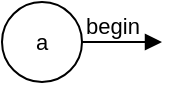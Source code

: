 <mxfile version="24.7.6" pages="5">
  <diagram id="Dt4wjNWieyJKgJcUcHfe" name="simple_event">
    <mxGraphModel dx="361" dy="209" grid="0" gridSize="10" guides="1" tooltips="1" connect="1" arrows="1" fold="1" page="0" pageScale="1" pageWidth="1200" pageHeight="1920" math="0" shadow="0">
      <root>
        <mxCell id="0" />
        <mxCell id="1" parent="0" />
        <mxCell id="BMSSNcOqun7ss-0o_jSP-1" style="edgeStyle=orthogonalEdgeStyle;rounded=0;orthogonalLoop=1;jettySize=auto;html=1;endArrow=block;endFill=1;" parent="1" source="BMSSNcOqun7ss-0o_jSP-3" edge="1">
          <mxGeometry relative="1" as="geometry">
            <mxPoint x="280" y="270" as="targetPoint" />
          </mxGeometry>
        </mxCell>
        <mxCell id="BMSSNcOqun7ss-0o_jSP-2" value="begin" style="edgeLabel;html=1;align=center;verticalAlign=middle;resizable=0;points=[];" parent="BMSSNcOqun7ss-0o_jSP-1" vertex="1" connectable="0">
          <mxGeometry x="0.195" y="-3" relative="1" as="geometry">
            <mxPoint x="-9" y="-12" as="offset" />
          </mxGeometry>
        </mxCell>
        <mxCell id="BMSSNcOqun7ss-0o_jSP-3" value="&lt;span style=&quot;font-size: 11px; text-wrap: nowrap;&quot;&gt;a&lt;/span&gt;" style="ellipse;whiteSpace=wrap;html=1;aspect=fixed;" parent="1" vertex="1">
          <mxGeometry x="200" y="250" width="40" height="40" as="geometry" />
        </mxCell>
      </root>
    </mxGraphModel>
  </diagram>
  <diagram name="sequence" id="yJSmkhsY5lY9JGR9UB3k">
    <mxGraphModel dx="794" dy="460" grid="0" gridSize="10" guides="1" tooltips="1" connect="1" arrows="1" fold="1" page="0" pageScale="1" pageWidth="1200" pageHeight="1920" math="0" shadow="0">
      <root>
        <mxCell id="0" />
        <mxCell id="1" parent="0" />
        <mxCell id="RDeuK3p27Ghsf5HxchCJ-2" style="edgeStyle=orthogonalEdgeStyle;rounded=0;orthogonalLoop=1;jettySize=auto;html=1;entryX=0;entryY=0.5;entryDx=0;entryDy=0;endArrow=block;endFill=1;" parent="1" source="RDeuK3p27Ghsf5HxchCJ-4" target="RDeuK3p27Ghsf5HxchCJ-7" edge="1">
          <mxGeometry relative="1" as="geometry" />
        </mxCell>
        <mxCell id="RDeuK3p27Ghsf5HxchCJ-3" value="begin" style="edgeLabel;html=1;align=center;verticalAlign=middle;resizable=0;points=[];" parent="RDeuK3p27Ghsf5HxchCJ-2" vertex="1" connectable="0">
          <mxGeometry x="0.195" y="-3" relative="1" as="geometry">
            <mxPoint x="5" y="-11" as="offset" />
          </mxGeometry>
        </mxCell>
        <mxCell id="RDeuK3p27Ghsf5HxchCJ-4" value="a" style="ellipse;whiteSpace=wrap;html=1;aspect=fixed;" parent="1" vertex="1">
          <mxGeometry x="200" y="250" width="40" height="40" as="geometry" />
        </mxCell>
        <mxCell id="RDeuK3p27Ghsf5HxchCJ-5" style="edgeStyle=orthogonalEdgeStyle;rounded=0;orthogonalLoop=1;jettySize=auto;html=1;entryX=0;entryY=0.5;entryDx=0;entryDy=0;endArrow=block;endFill=1;" parent="1" source="RDeuK3p27Ghsf5HxchCJ-7" edge="1">
          <mxGeometry relative="1" as="geometry">
            <mxPoint x="346" y="270" as="targetPoint" />
          </mxGeometry>
        </mxCell>
        <mxCell id="RDeuK3p27Ghsf5HxchCJ-6" value="b" style="edgeLabel;html=1;align=center;verticalAlign=middle;resizable=0;points=[];" parent="RDeuK3p27Ghsf5HxchCJ-5" vertex="1" connectable="0">
          <mxGeometry x="0.195" y="1" relative="1" as="geometry">
            <mxPoint x="-8" y="-7" as="offset" />
          </mxGeometry>
        </mxCell>
        <mxCell id="RDeuK3p27Ghsf5HxchCJ-7" value="" style="ellipse;whiteSpace=wrap;html=1;aspect=fixed;" parent="1" vertex="1">
          <mxGeometry x="276" y="250" width="40" height="40" as="geometry" />
        </mxCell>
      </root>
    </mxGraphModel>
  </diagram>
  <diagram id="nJh--e99j4ZvcFFyMldi" name="or">
    <mxGraphModel dx="294" dy="170" grid="0" gridSize="10" guides="1" tooltips="1" connect="1" arrows="1" fold="1" page="0" pageScale="1" pageWidth="1200" pageHeight="1920" math="0" shadow="0">
      <root>
        <mxCell id="0" />
        <mxCell id="1" parent="0" />
        <mxCell id="o_tw6J-xxkqOj1RT8k4R-7" style="edgeStyle=orthogonalEdgeStyle;rounded=0;orthogonalLoop=1;jettySize=auto;html=1;exitX=1;exitY=1;exitDx=0;exitDy=0;curved=1;" edge="1" parent="1" source="o_tw6J-xxkqOj1RT8k4R-3">
          <mxGeometry relative="1" as="geometry">
            <mxPoint x="170" y="205" as="targetPoint" />
            <Array as="points">
              <mxPoint x="122" y="205" />
              <mxPoint x="170" y="205" />
            </Array>
          </mxGeometry>
        </mxCell>
        <mxCell id="o_tw6J-xxkqOj1RT8k4R-9" value="b" style="edgeLabel;html=1;align=center;verticalAlign=middle;resizable=0;points=[];" vertex="1" connectable="0" parent="o_tw6J-xxkqOj1RT8k4R-7">
          <mxGeometry x="0.019" y="3" relative="1" as="geometry">
            <mxPoint x="5" y="-6" as="offset" />
          </mxGeometry>
        </mxCell>
        <mxCell id="o_tw6J-xxkqOj1RT8k4R-8" value="a" style="edgeStyle=orthogonalEdgeStyle;rounded=0;orthogonalLoop=1;jettySize=auto;html=1;exitX=1;exitY=0;exitDx=0;exitDy=0;curved=1;" edge="1" parent="1" source="o_tw6J-xxkqOj1RT8k4R-3">
          <mxGeometry x="0.276" y="10" relative="1" as="geometry">
            <mxPoint x="170" y="153" as="targetPoint" />
            <Array as="points">
              <mxPoint x="122" y="153" />
              <mxPoint x="156" y="153" />
            </Array>
            <mxPoint as="offset" />
          </mxGeometry>
        </mxCell>
        <mxCell id="o_tw6J-xxkqOj1RT8k4R-3" value="" style="ellipse;whiteSpace=wrap;html=1;aspect=fixed;" vertex="1" parent="1">
          <mxGeometry x="88" y="160" width="40" height="40" as="geometry" />
        </mxCell>
      </root>
    </mxGraphModel>
  </diagram>
  <diagram id="sIlIL4hKgF5bbz6QYlAe" name="kleene">
    <mxGraphModel dx="318" dy="184" grid="0" gridSize="10" guides="1" tooltips="1" connect="1" arrows="1" fold="1" page="0" pageScale="1" pageWidth="1200" pageHeight="1920" math="0" shadow="0">
      <root>
        <mxCell id="0" />
        <mxCell id="1" parent="0" />
        <mxCell id="0_uetY30Ue6XtvWou8HO-4" style="edgeStyle=orthogonalEdgeStyle;rounded=0;orthogonalLoop=1;jettySize=auto;html=1;entryX=0;entryY=0.5;entryDx=0;entryDy=0;endArrow=block;endFill=1;" edge="1" parent="1" source="0_uetY30Ue6XtvWou8HO-6">
          <mxGeometry relative="1" as="geometry">
            <mxPoint x="340" y="270" as="targetPoint" />
          </mxGeometry>
        </mxCell>
        <mxCell id="0_uetY30Ue6XtvWou8HO-5" value="&lt;span style=&quot;color: rgb(32, 33, 36); font-family: &amp;quot;Google Sans&amp;quot;, Arial, sans-serif; text-align: left; text-wrap: wrap;&quot;&gt;ε&lt;/span&gt;" style="edgeLabel;html=1;align=center;verticalAlign=middle;resizable=0;points=[];" vertex="1" connectable="0" parent="0_uetY30Ue6XtvWou8HO-4">
          <mxGeometry x="0.195" y="1" relative="1" as="geometry">
            <mxPoint x="-7" y="-7" as="offset" />
          </mxGeometry>
        </mxCell>
        <mxCell id="0_uetY30Ue6XtvWou8HO-6" value="" style="ellipse;whiteSpace=wrap;html=1;aspect=fixed;" vertex="1" parent="1">
          <mxGeometry x="270" y="250" width="40" height="40" as="geometry" />
        </mxCell>
        <mxCell id="0_uetY30Ue6XtvWou8HO-12" style="edgeStyle=orthogonalEdgeStyle;rounded=0;orthogonalLoop=1;jettySize=auto;html=1;exitX=0;exitY=0;exitDx=0;exitDy=0;entryX=1;entryY=0;entryDx=0;entryDy=0;curved=1;endArrow=block;endFill=1;" edge="1" parent="1" source="0_uetY30Ue6XtvWou8HO-6" target="0_uetY30Ue6XtvWou8HO-6">
          <mxGeometry relative="1" as="geometry">
            <Array as="points">
              <mxPoint x="276" y="235" />
              <mxPoint x="304" y="235" />
            </Array>
          </mxGeometry>
        </mxCell>
        <mxCell id="0_uetY30Ue6XtvWou8HO-13" value="a" style="edgeLabel;html=1;align=center;verticalAlign=middle;resizable=0;points=[];" vertex="1" connectable="0" parent="0_uetY30Ue6XtvWou8HO-12">
          <mxGeometry x="0.02" relative="1" as="geometry">
            <mxPoint y="-8" as="offset" />
          </mxGeometry>
        </mxCell>
      </root>
    </mxGraphModel>
  </diagram>
  <diagram id="Y68wbm5Iglbih3V4Ec4j" name="basic_automaton">
    <mxGraphModel dx="512" dy="297" grid="0" gridSize="10" guides="1" tooltips="1" connect="1" arrows="1" fold="1" page="0" pageScale="1" pageWidth="1200" pageHeight="1920" math="1" shadow="0">
      <root>
        <mxCell id="0" />
        <mxCell id="1" parent="0" />
        <mxCell id="FDLPJOFQr5VUaEmehPKr-1" style="edgeStyle=orthogonalEdgeStyle;rounded=0;orthogonalLoop=1;jettySize=auto;html=1;entryX=0;entryY=0.5;entryDx=0;entryDy=0;endArrow=block;endFill=1;" edge="1" parent="1" source="FDLPJOFQr5VUaEmehPKr-3">
          <mxGeometry relative="1" as="geometry">
            <mxPoint x="270" y="270" as="targetPoint" />
          </mxGeometry>
        </mxCell>
        <mxCell id="FDLPJOFQr5VUaEmehPKr-2" value="`a`" style="edgeLabel;html=1;align=center;verticalAlign=middle;resizable=0;points=[];" vertex="1" connectable="0" parent="FDLPJOFQr5VUaEmehPKr-1">
          <mxGeometry x="0.195" y="-3" relative="1" as="geometry">
            <mxPoint x="-7" y="-11" as="offset" />
          </mxGeometry>
        </mxCell>
        <mxCell id="FDLPJOFQr5VUaEmehPKr-3" value="" style="ellipse;whiteSpace=wrap;html=1;aspect=fixed;" vertex="1" parent="1">
          <mxGeometry x="200" y="250" width="40" height="40" as="geometry" />
        </mxCell>
        <mxCell id="1gTkCScwurU02SMvg4A1-1" style="edgeStyle=orthogonalEdgeStyle;rounded=0;orthogonalLoop=1;jettySize=auto;html=1;entryX=0;entryY=0.5;entryDx=0;entryDy=0;endArrow=block;endFill=1;" edge="1" parent="1" source="1gTkCScwurU02SMvg4A1-3" target="1gTkCScwurU02SMvg4A1-6">
          <mxGeometry relative="1" as="geometry" />
        </mxCell>
        <mxCell id="1gTkCScwurU02SMvg4A1-2" value="`a`" style="edgeLabel;html=1;align=center;verticalAlign=middle;resizable=0;points=[];" vertex="1" connectable="0" parent="1gTkCScwurU02SMvg4A1-1">
          <mxGeometry x="0.195" y="-3" relative="1" as="geometry">
            <mxPoint x="1" y="-6" as="offset" />
          </mxGeometry>
        </mxCell>
        <mxCell id="1gTkCScwurU02SMvg4A1-3" value="" style="ellipse;whiteSpace=wrap;html=1;aspect=fixed;" vertex="1" parent="1">
          <mxGeometry x="320" y="250" width="40" height="40" as="geometry" />
        </mxCell>
        <mxCell id="1gTkCScwurU02SMvg4A1-4" style="edgeStyle=orthogonalEdgeStyle;rounded=0;orthogonalLoop=1;jettySize=auto;html=1;entryX=0;entryY=0.5;entryDx=0;entryDy=0;endArrow=block;endFill=1;" edge="1" parent="1" source="1gTkCScwurU02SMvg4A1-6">
          <mxGeometry relative="1" as="geometry">
            <mxPoint x="460" y="270" as="targetPoint" />
          </mxGeometry>
        </mxCell>
        <mxCell id="1gTkCScwurU02SMvg4A1-5" value="`b`" style="edgeLabel;html=1;align=center;verticalAlign=middle;resizable=0;points=[];" vertex="1" connectable="0" parent="1gTkCScwurU02SMvg4A1-4">
          <mxGeometry x="0.195" y="1" relative="1" as="geometry">
            <mxPoint x="-8" y="-7" as="offset" />
          </mxGeometry>
        </mxCell>
        <mxCell id="1gTkCScwurU02SMvg4A1-6" value="" style="ellipse;whiteSpace=wrap;html=1;aspect=fixed;" vertex="1" parent="1">
          <mxGeometry x="390" y="250" width="40" height="40" as="geometry" />
        </mxCell>
        <mxCell id="jrPcwFwn2S9WiEkVr6m3-1" style="edgeStyle=orthogonalEdgeStyle;rounded=0;orthogonalLoop=1;jettySize=auto;html=1;exitX=1;exitY=1;exitDx=0;exitDy=0;curved=1;" edge="1" parent="1" source="jrPcwFwn2S9WiEkVr6m3-4">
          <mxGeometry relative="1" as="geometry">
            <mxPoint x="282" y="399" as="targetPoint" />
            <Array as="points">
              <mxPoint x="234" y="399" />
              <mxPoint x="282" y="399" />
            </Array>
          </mxGeometry>
        </mxCell>
        <mxCell id="jrPcwFwn2S9WiEkVr6m3-2" value="`b`" style="edgeLabel;html=1;align=center;verticalAlign=middle;resizable=0;points=[];" vertex="1" connectable="0" parent="jrPcwFwn2S9WiEkVr6m3-1">
          <mxGeometry x="0.019" y="3" relative="1" as="geometry">
            <mxPoint x="5" y="-6" as="offset" />
          </mxGeometry>
        </mxCell>
        <mxCell id="jrPcwFwn2S9WiEkVr6m3-3" value="`a`" style="edgeStyle=orthogonalEdgeStyle;rounded=0;orthogonalLoop=1;jettySize=auto;html=1;exitX=1;exitY=0;exitDx=0;exitDy=0;curved=1;" edge="1" parent="1" source="jrPcwFwn2S9WiEkVr6m3-4">
          <mxGeometry x="0.276" y="10" relative="1" as="geometry">
            <mxPoint x="282" y="347" as="targetPoint" />
            <Array as="points">
              <mxPoint x="234" y="347" />
              <mxPoint x="268" y="347" />
            </Array>
            <mxPoint as="offset" />
          </mxGeometry>
        </mxCell>
        <mxCell id="jrPcwFwn2S9WiEkVr6m3-4" value="" style="ellipse;whiteSpace=wrap;html=1;aspect=fixed;" vertex="1" parent="1">
          <mxGeometry x="200" y="354" width="40" height="40" as="geometry" />
        </mxCell>
        <mxCell id="yXRgcHuxFsb1obGb7ChE-1" style="edgeStyle=orthogonalEdgeStyle;rounded=0;orthogonalLoop=1;jettySize=auto;html=1;entryX=0;entryY=0.5;entryDx=0;entryDy=0;endArrow=block;endFill=1;" edge="1" parent="1" source="yXRgcHuxFsb1obGb7ChE-3">
          <mxGeometry relative="1" as="geometry">
            <mxPoint x="390" y="374" as="targetPoint" />
          </mxGeometry>
        </mxCell>
        <mxCell id="yXRgcHuxFsb1obGb7ChE-2" value="&lt;span style=&quot;color: rgb(32, 33, 36); font-family: &amp;quot;Google Sans&amp;quot;, Arial, sans-serif; text-align: left; text-wrap: wrap;&quot;&gt;`ε`&lt;/span&gt;" style="edgeLabel;html=1;align=center;verticalAlign=middle;resizable=0;points=[];" vertex="1" connectable="0" parent="yXRgcHuxFsb1obGb7ChE-1">
          <mxGeometry x="0.195" y="1" relative="1" as="geometry">
            <mxPoint x="-7" y="-7" as="offset" />
          </mxGeometry>
        </mxCell>
        <mxCell id="yXRgcHuxFsb1obGb7ChE-3" value="" style="ellipse;whiteSpace=wrap;html=1;aspect=fixed;" vertex="1" parent="1">
          <mxGeometry x="320" y="354" width="40" height="40" as="geometry" />
        </mxCell>
        <mxCell id="yXRgcHuxFsb1obGb7ChE-4" style="edgeStyle=orthogonalEdgeStyle;rounded=0;orthogonalLoop=1;jettySize=auto;html=1;exitX=0;exitY=0;exitDx=0;exitDy=0;entryX=1;entryY=0;entryDx=0;entryDy=0;curved=1;endArrow=block;endFill=1;" edge="1" parent="1" source="yXRgcHuxFsb1obGb7ChE-3" target="yXRgcHuxFsb1obGb7ChE-3">
          <mxGeometry relative="1" as="geometry">
            <Array as="points">
              <mxPoint x="326" y="339" />
              <mxPoint x="354" y="339" />
            </Array>
          </mxGeometry>
        </mxCell>
        <mxCell id="yXRgcHuxFsb1obGb7ChE-5" value="`a`" style="edgeLabel;html=1;align=center;verticalAlign=middle;resizable=0;points=[];" vertex="1" connectable="0" parent="yXRgcHuxFsb1obGb7ChE-4">
          <mxGeometry x="0.02" relative="1" as="geometry">
            <mxPoint y="-8" as="offset" />
          </mxGeometry>
        </mxCell>
        <mxCell id="yXRgcHuxFsb1obGb7ChE-6" value="(a) 事件 `a`" style="text;html=1;align=center;verticalAlign=middle;whiteSpace=wrap;rounded=0;" vertex="1" parent="1">
          <mxGeometry x="200" y="296" width="67" height="30" as="geometry" />
        </mxCell>
        <mxCell id="yXRgcHuxFsb1obGb7ChE-7" value="(b) 事件序列: `a\cdot b`" style="text;html=1;align=center;verticalAlign=middle;whiteSpace=wrap;rounded=0;" vertex="1" parent="1">
          <mxGeometry x="324" y="296" width="109" height="30" as="geometry" />
        </mxCell>
        <mxCell id="yXRgcHuxFsb1obGb7ChE-8" value="(c) 或：`a|b`" style="text;html=1;align=center;verticalAlign=middle;whiteSpace=wrap;rounded=0;" vertex="1" parent="1">
          <mxGeometry x="207" y="411" width="73" height="30" as="geometry" />
        </mxCell>
        <mxCell id="M1Q2ZjiU_aHvsfaF79zQ-2" value="&lt;div style=&quot;text-align: left;&quot;&gt;&lt;span style=&quot;background-color: initial;&quot;&gt;(d) Kleene Star：\(a^*\)&lt;/span&gt;&lt;/div&gt;" style="text;html=1;align=center;verticalAlign=middle;whiteSpace=wrap;rounded=0;" vertex="1" parent="1">
          <mxGeometry x="324" y="411" width="115" height="30" as="geometry" />
        </mxCell>
      </root>
    </mxGraphModel>
  </diagram>
</mxfile>
